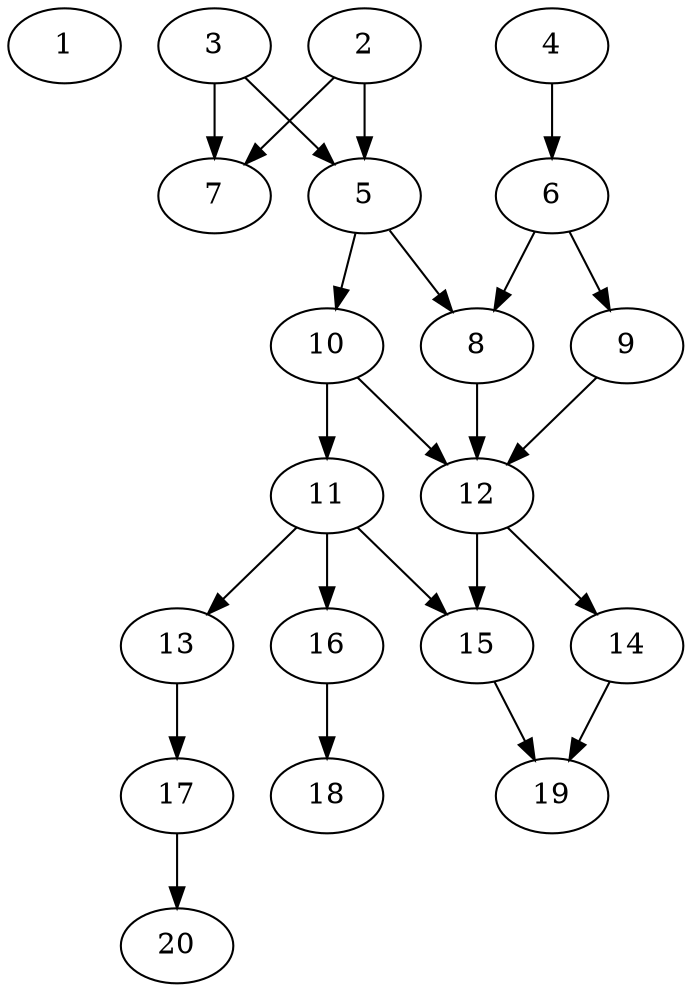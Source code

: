 // DAG automatically generated by daggen at Sat Jul 27 15:36:23 2019
// ./daggen --dot -n 20 --ccr 0.5 --fat 0.4 --regular 0.5 --density 0.7 --mindata 5242880 --maxdata 52428800 
digraph G {
  1 [size="88666112", alpha="0.19", expect_size="44333056"] 
  2 [size="25378816", alpha="0.13", expect_size="12689408"] 
  2 -> 5 [size ="12689408"]
  2 -> 7 [size ="12689408"]
  3 [size="78192640", alpha="0.17", expect_size="39096320"] 
  3 -> 5 [size ="39096320"]
  3 -> 7 [size ="39096320"]
  4 [size="69892096", alpha="0.05", expect_size="34946048"] 
  4 -> 6 [size ="34946048"]
  5 [size="17051648", alpha="0.00", expect_size="8525824"] 
  5 -> 8 [size ="8525824"]
  5 -> 10 [size ="8525824"]
  6 [size="62308352", alpha="0.07", expect_size="31154176"] 
  6 -> 8 [size ="31154176"]
  6 -> 9 [size ="31154176"]
  7 [size="91813888", alpha="0.15", expect_size="45906944"] 
  8 [size="10950656", alpha="0.11", expect_size="5475328"] 
  8 -> 12 [size ="5475328"]
  9 [size="10729472", alpha="0.02", expect_size="5364736"] 
  9 -> 12 [size ="5364736"]
  10 [size="44521472", alpha="0.17", expect_size="22260736"] 
  10 -> 11 [size ="22260736"]
  10 -> 12 [size ="22260736"]
  11 [size="62345216", alpha="0.08", expect_size="31172608"] 
  11 -> 13 [size ="31172608"]
  11 -> 15 [size ="31172608"]
  11 -> 16 [size ="31172608"]
  12 [size="55603200", alpha="0.11", expect_size="27801600"] 
  12 -> 14 [size ="27801600"]
  12 -> 15 [size ="27801600"]
  13 [size="22419456", alpha="0.02", expect_size="11209728"] 
  13 -> 17 [size ="11209728"]
  14 [size="102029312", alpha="0.11", expect_size="51014656"] 
  14 -> 19 [size ="51014656"]
  15 [size="30955520", alpha="0.14", expect_size="15477760"] 
  15 -> 19 [size ="15477760"]
  16 [size="31778816", alpha="0.05", expect_size="15889408"] 
  16 -> 18 [size ="15889408"]
  17 [size="66985984", alpha="0.12", expect_size="33492992"] 
  17 -> 20 [size ="33492992"]
  18 [size="45658112", alpha="0.19", expect_size="22829056"] 
  19 [size="96348160", alpha="0.01", expect_size="48174080"] 
  20 [size="11694080", alpha="0.20", expect_size="5847040"] 
}
